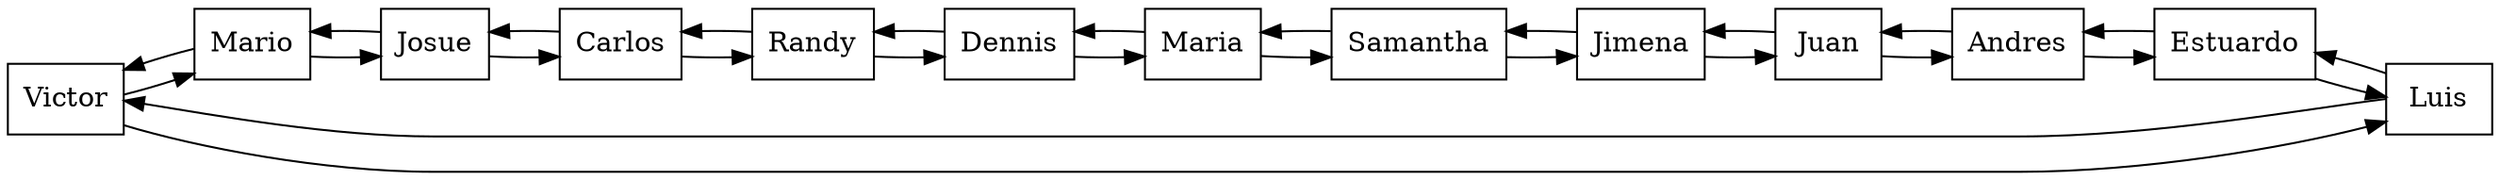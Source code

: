 digraph firsGraph{
node [shape=record];
rankdir=LR;
node0 [label=" Victor "  ];
node0 -> node1;
node1 -> node0;
node1 [label=" Mario "  ];
node1 -> node2;
node2 -> node1;
node2 [label=" Josue "  ];
node2 -> node3;
node3 -> node2;
node3 [label=" Carlos "  ];
node3 -> node4;
node4 -> node3;
node4 [label=" Randy "  ];
node4 -> node5;
node5 -> node4;
node5 [label=" Dennis "  ];
node5 -> node6;
node6 -> node5;
node6 [label=" Maria "  ];
node6 -> node7;
node7 -> node6;
node7 [label=" Samantha "  ];
node7 -> node8;
node8 -> node7;
node8 [label=" Jimena "  ];
node8 -> node9;
node9 -> node8;
node9 [label=" Juan "  ];
node9 -> node10;
node10 -> node9;
node10 [label=" Andres "  ];
node10 -> node11;
node11 -> node10;
node11 [label=" Estuardo "  ];
node11 -> node12;
node12 -> node11;
node12 [label=" Luis "  ];
node12 -> node0;
node0 -> node12;
}